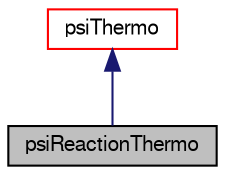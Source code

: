 digraph "psiReactionThermo"
{
  bgcolor="transparent";
  edge [fontname="FreeSans",fontsize="10",labelfontname="FreeSans",labelfontsize="10"];
  node [fontname="FreeSans",fontsize="10",shape=record];
  Node21 [label="psiReactionThermo",height=0.2,width=0.4,color="black", fillcolor="grey75", style="filled", fontcolor="black"];
  Node22 -> Node21 [dir="back",color="midnightblue",fontsize="10",style="solid",fontname="FreeSans"];
  Node22 [label="psiThermo",height=0.2,width=0.4,color="red",URL="$a29778.html",tooltip="Basic thermodynamic properties based on compressibility. "];
}

